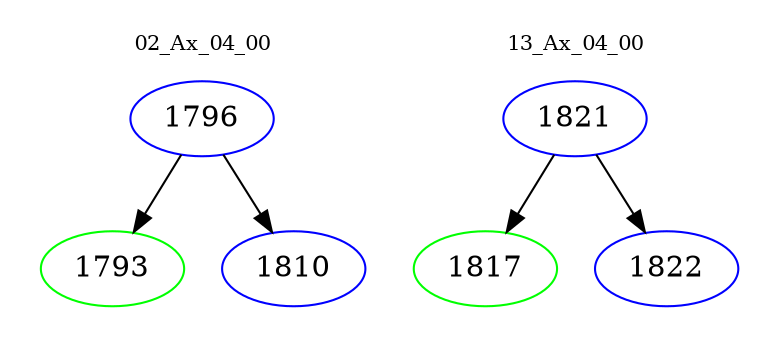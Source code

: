 digraph{
subgraph cluster_0 {
color = white
label = "02_Ax_04_00";
fontsize=10;
T0_1796 [label="1796", color="blue"]
T0_1796 -> T0_1793 [color="black"]
T0_1793 [label="1793", color="green"]
T0_1796 -> T0_1810 [color="black"]
T0_1810 [label="1810", color="blue"]
}
subgraph cluster_1 {
color = white
label = "13_Ax_04_00";
fontsize=10;
T1_1821 [label="1821", color="blue"]
T1_1821 -> T1_1817 [color="black"]
T1_1817 [label="1817", color="green"]
T1_1821 -> T1_1822 [color="black"]
T1_1822 [label="1822", color="blue"]
}
}
